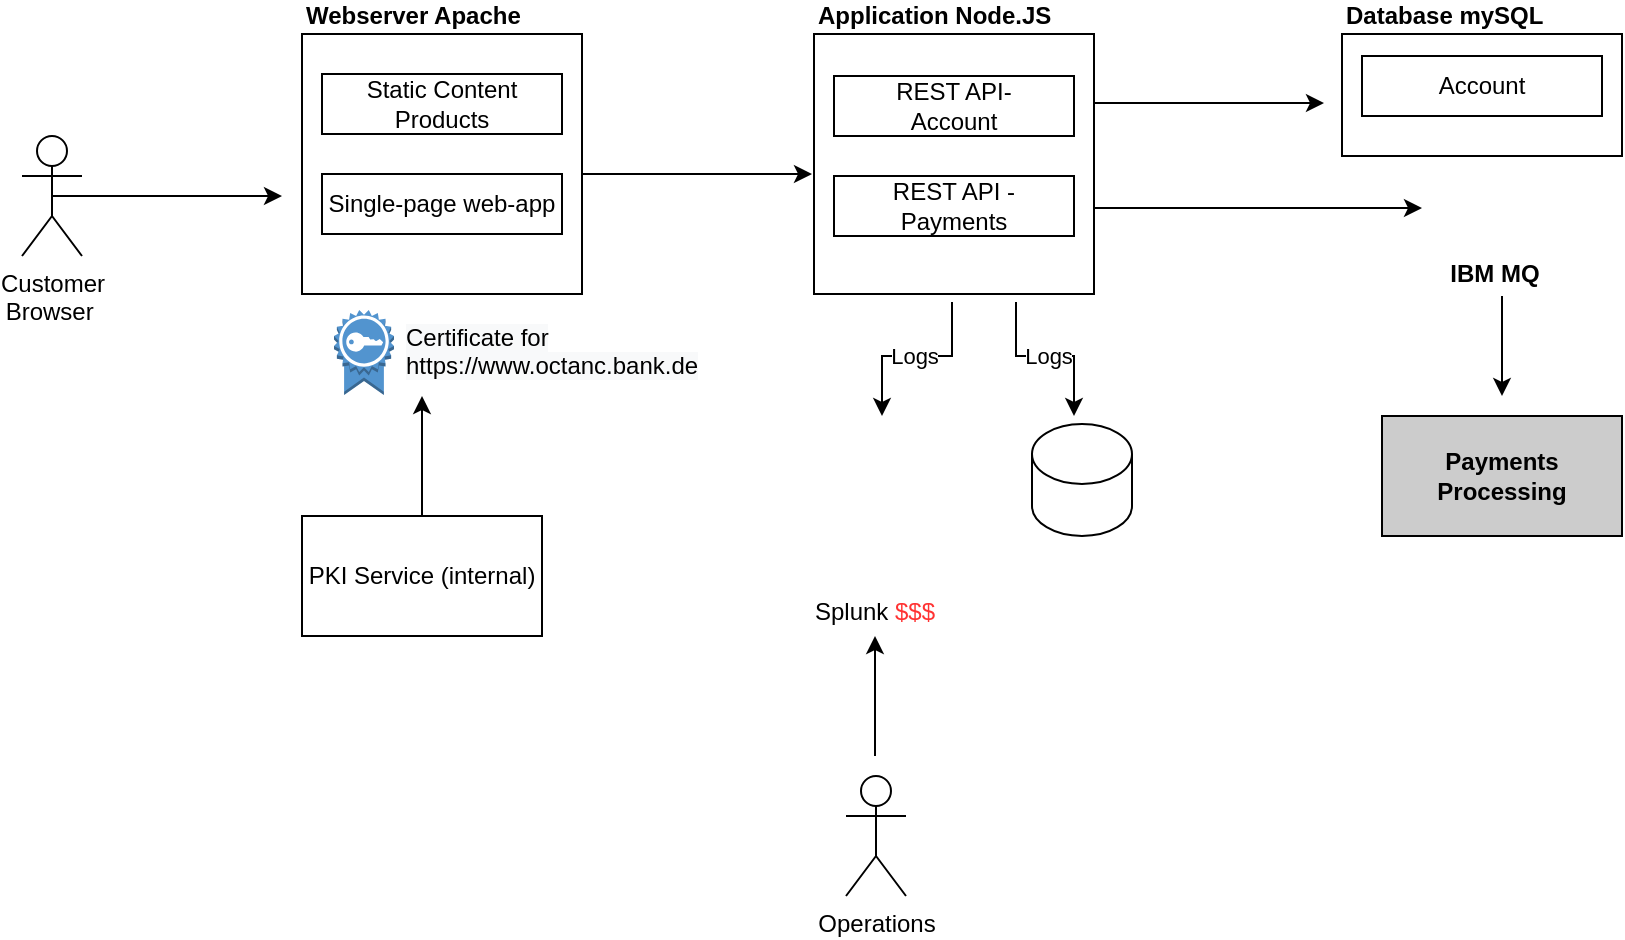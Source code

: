 <mxfile version="17.4.1" type="github">
  <diagram id="zmWSVabufeFTBVraKyuk" name="Page-1">
    <mxGraphModel dx="1461" dy="831" grid="1" gridSize="10" guides="1" tooltips="1" connect="1" arrows="1" fold="1" page="1" pageScale="1" pageWidth="1169" pageHeight="827" math="0" shadow="0">
      <root>
        <mxCell id="0" />
        <mxCell id="1" parent="0" />
        <mxCell id="v6_RPd99EKN4T1AolEmN-8" value="Application Node.JS" style="rounded=0;whiteSpace=wrap;html=1;align=left;labelPosition=center;verticalLabelPosition=top;verticalAlign=bottom;fontStyle=1" parent="1" vertex="1">
          <mxGeometry x="476" y="139" width="140" height="130" as="geometry" />
        </mxCell>
        <mxCell id="v6_RPd99EKN4T1AolEmN-13" style="edgeStyle=orthogonalEdgeStyle;rounded=0;orthogonalLoop=1;jettySize=auto;html=1;exitX=0.5;exitY=0.5;exitDx=0;exitDy=0;exitPerimeter=0;" parent="1" source="v6_RPd99EKN4T1AolEmN-9" edge="1">
          <mxGeometry relative="1" as="geometry">
            <mxPoint x="210" y="220" as="targetPoint" />
          </mxGeometry>
        </mxCell>
        <mxCell id="v6_RPd99EKN4T1AolEmN-9" value="Customer&lt;br&gt;Browser&amp;nbsp;&lt;br&gt;" style="shape=umlActor;verticalLabelPosition=bottom;verticalAlign=top;html=1;outlineConnect=0;" parent="1" vertex="1">
          <mxGeometry x="80" y="190" width="30" height="60" as="geometry" />
        </mxCell>
        <mxCell id="v6_RPd99EKN4T1AolEmN-10" value="Static content" style="rounded=0;whiteSpace=wrap;html=1;" parent="1" vertex="1">
          <mxGeometry x="230" y="159" width="120" height="30" as="geometry" />
        </mxCell>
        <mxCell id="v6_RPd99EKN4T1AolEmN-11" value="REST API- &lt;br&gt;Account" style="rounded=0;whiteSpace=wrap;html=1;" parent="1" vertex="1">
          <mxGeometry x="486" y="160" width="120" height="30" as="geometry" />
        </mxCell>
        <mxCell id="v6_RPd99EKN4T1AolEmN-12" value="REST API - &lt;br&gt;Payments" style="rounded=0;whiteSpace=wrap;html=1;" parent="1" vertex="1">
          <mxGeometry x="486" y="210" width="120" height="30" as="geometry" />
        </mxCell>
        <mxCell id="v6_RPd99EKN4T1AolEmN-15" value="" style="outlineConnect=0;dashed=0;verticalLabelPosition=bottom;verticalAlign=top;align=center;html=1;shape=mxgraph.aws3.certificate;fillColor=#5294CF;gradientColor=none;" parent="1" vertex="1">
          <mxGeometry x="236" y="277" width="30" height="42.5" as="geometry" />
        </mxCell>
        <mxCell id="v6_RPd99EKN4T1AolEmN-16" value="&lt;meta charset=&quot;utf-8&quot;&gt;&lt;span style=&quot;color: rgb(0, 0, 0); font-family: helvetica; font-size: 12px; font-style: normal; font-weight: 400; letter-spacing: normal; text-align: center; text-indent: 0px; text-transform: none; word-spacing: 0px; background-color: rgb(248, 249, 250); display: inline; float: none;&quot;&gt;Certificate for https://www.octanc.bank.de&lt;/span&gt;" style="text;whiteSpace=wrap;html=1;" parent="1" vertex="1">
          <mxGeometry x="270" y="277" width="100" height="30" as="geometry" />
        </mxCell>
        <mxCell id="v6_RPd99EKN4T1AolEmN-19" value="PKI Service (internal)" style="rounded=0;whiteSpace=wrap;html=1;fillColor=#FFFFFF;" parent="1" vertex="1">
          <mxGeometry x="220" y="380" width="120" height="60" as="geometry" />
        </mxCell>
        <mxCell id="v6_RPd99EKN4T1AolEmN-21" value="Webserver Apache" style="rounded=0;whiteSpace=wrap;html=1;align=left;labelPosition=center;verticalLabelPosition=top;verticalAlign=bottom;fontStyle=1" parent="1" vertex="1">
          <mxGeometry x="220" y="139" width="140" height="130" as="geometry" />
        </mxCell>
        <mxCell id="v6_RPd99EKN4T1AolEmN-23" value="Static Content&lt;br&gt;Products" style="rounded=0;whiteSpace=wrap;html=1;" parent="1" vertex="1">
          <mxGeometry x="230" y="159" width="120" height="30" as="geometry" />
        </mxCell>
        <mxCell id="v6_RPd99EKN4T1AolEmN-24" value="Single-page web-app" style="rounded=0;whiteSpace=wrap;html=1;" parent="1" vertex="1">
          <mxGeometry x="230" y="209" width="120" height="30" as="geometry" />
        </mxCell>
        <mxCell id="v6_RPd99EKN4T1AolEmN-28" style="edgeStyle=orthogonalEdgeStyle;rounded=0;orthogonalLoop=1;jettySize=auto;html=1;exitX=0.5;exitY=0.5;exitDx=0;exitDy=0;exitPerimeter=0;" parent="1" edge="1">
          <mxGeometry relative="1" as="geometry">
            <mxPoint x="475" y="209" as="targetPoint" />
            <mxPoint x="360" y="209" as="sourcePoint" />
          </mxGeometry>
        </mxCell>
        <mxCell id="v6_RPd99EKN4T1AolEmN-29" value="Database mySQL" style="rounded=0;whiteSpace=wrap;html=1;align=left;labelPosition=center;verticalLabelPosition=top;verticalAlign=bottom;fontStyle=1" parent="1" vertex="1">
          <mxGeometry x="740" y="139" width="140" height="61" as="geometry" />
        </mxCell>
        <mxCell id="v6_RPd99EKN4T1AolEmN-30" value="Account" style="rounded=0;whiteSpace=wrap;html=1;" parent="1" vertex="1">
          <mxGeometry x="750" y="150" width="120" height="30" as="geometry" />
        </mxCell>
        <mxCell id="v6_RPd99EKN4T1AolEmN-36" value="&lt;b&gt;IBM MQ&lt;/b&gt;" style="shape=image;html=1;verticalAlign=top;verticalLabelPosition=bottom;labelBackgroundColor=#ffffff;imageAspect=0;aspect=fixed;image=https://cdn0.iconfinder.com/data/icons/evericons-24px-vol-2/24/queue-128.png;fillColor=#FFB60A;" parent="1" vertex="1">
          <mxGeometry x="797.5" y="208" width="37" height="37" as="geometry" />
        </mxCell>
        <mxCell id="v6_RPd99EKN4T1AolEmN-41" style="edgeStyle=orthogonalEdgeStyle;rounded=0;orthogonalLoop=1;jettySize=auto;html=1;exitX=0.5;exitY=0.5;exitDx=0;exitDy=0;exitPerimeter=0;" parent="1" edge="1">
          <mxGeometry relative="1" as="geometry">
            <mxPoint x="731" y="173.5" as="targetPoint" />
            <mxPoint x="616" y="173.5" as="sourcePoint" />
          </mxGeometry>
        </mxCell>
        <mxCell id="v6_RPd99EKN4T1AolEmN-43" style="edgeStyle=orthogonalEdgeStyle;rounded=0;orthogonalLoop=1;jettySize=auto;html=1;exitX=0.5;exitY=0.5;exitDx=0;exitDy=0;exitPerimeter=0;" parent="1" edge="1">
          <mxGeometry relative="1" as="geometry">
            <mxPoint x="280" y="320" as="targetPoint" />
            <mxPoint x="280" y="380" as="sourcePoint" />
          </mxGeometry>
        </mxCell>
        <mxCell id="v6_RPd99EKN4T1AolEmN-45" style="edgeStyle=orthogonalEdgeStyle;rounded=0;orthogonalLoop=1;jettySize=auto;html=1;exitX=0.5;exitY=0.5;exitDx=0;exitDy=0;exitPerimeter=0;" parent="1" edge="1">
          <mxGeometry relative="1" as="geometry">
            <mxPoint x="780" y="226" as="targetPoint" />
            <mxPoint x="616" y="226" as="sourcePoint" />
          </mxGeometry>
        </mxCell>
        <mxCell id="v6_RPd99EKN4T1AolEmN-46" value="Operations" style="shape=umlActor;verticalLabelPosition=bottom;verticalAlign=top;html=1;outlineConnect=0;" parent="1" vertex="1">
          <mxGeometry x="492" y="510" width="30" height="60" as="geometry" />
        </mxCell>
        <mxCell id="v6_RPd99EKN4T1AolEmN-47" style="edgeStyle=orthogonalEdgeStyle;rounded=0;orthogonalLoop=1;jettySize=auto;html=1;" parent="1" edge="1">
          <mxGeometry relative="1" as="geometry">
            <mxPoint x="820" y="320" as="targetPoint" />
            <mxPoint x="820" y="270" as="sourcePoint" />
          </mxGeometry>
        </mxCell>
        <mxCell id="v6_RPd99EKN4T1AolEmN-53" value="&lt;b&gt;Payments Processing&lt;/b&gt;" style="rounded=0;whiteSpace=wrap;html=1;labelBackgroundColor=none;fillColor=#CCCCCC;" parent="1" vertex="1">
          <mxGeometry x="760" y="330" width="120" height="60" as="geometry" />
        </mxCell>
        <mxCell id="v6_RPd99EKN4T1AolEmN-54" value="Splunk &lt;font color=&quot;#ff3333&quot;&gt;$$$&lt;/font&gt;" style="shape=image;html=1;verticalAlign=top;verticalLabelPosition=bottom;labelBackgroundColor=#ffffff;imageAspect=0;aspect=fixed;image=https://cdn1.iconfinder.com/data/icons/100-basic-for-user-interface/32/29-Screen-128.png;fillColor=#CCCCCC;" parent="1" vertex="1">
          <mxGeometry x="466" y="334" width="80" height="80" as="geometry" />
        </mxCell>
        <mxCell id="v6_RPd99EKN4T1AolEmN-57" value="" style="shape=image;html=1;verticalAlign=top;verticalLabelPosition=bottom;labelBackgroundColor=#ffffff;imageAspect=0;aspect=fixed;image=https://cdn2.iconfinder.com/data/icons/bitsies/128/PieChart-128.png;fillColor=#CCCCCC;" parent="1" vertex="1">
          <mxGeometry x="491.5" y="345.5" width="29" height="29" as="geometry" />
        </mxCell>
        <mxCell id="v6_RPd99EKN4T1AolEmN-59" style="edgeStyle=orthogonalEdgeStyle;rounded=0;orthogonalLoop=1;jettySize=auto;html=1;exitX=0.5;exitY=0.5;exitDx=0;exitDy=0;exitPerimeter=0;" parent="1" edge="1">
          <mxGeometry relative="1" as="geometry">
            <mxPoint x="506.5" y="440" as="targetPoint" />
            <mxPoint x="506.5" y="500" as="sourcePoint" />
          </mxGeometry>
        </mxCell>
        <mxCell id="v6_RPd99EKN4T1AolEmN-60" value="Logs" style="edgeStyle=orthogonalEdgeStyle;rounded=0;orthogonalLoop=1;jettySize=auto;html=1;exitX=0.5;exitY=0.5;exitDx=0;exitDy=0;exitPerimeter=0;" parent="1" edge="1">
          <mxGeometry relative="1" as="geometry">
            <mxPoint x="510" y="330" as="targetPoint" />
            <mxPoint x="545" y="273" as="sourcePoint" />
            <Array as="points">
              <mxPoint x="545" y="300" />
              <mxPoint x="510" y="300" />
            </Array>
          </mxGeometry>
        </mxCell>
        <mxCell id="DyiT2nZ9JWQgzZe5PUJg-1" value="" style="shape=cylinder3;whiteSpace=wrap;html=1;boundedLbl=1;backgroundOutline=1;size=15;" vertex="1" parent="1">
          <mxGeometry x="585" y="334" width="50" height="56" as="geometry" />
        </mxCell>
        <mxCell id="DyiT2nZ9JWQgzZe5PUJg-5" value="Logs" style="edgeStyle=orthogonalEdgeStyle;rounded=0;orthogonalLoop=1;jettySize=auto;html=1;exitX=0.5;exitY=0.5;exitDx=0;exitDy=0;exitPerimeter=0;" edge="1" parent="1">
          <mxGeometry relative="1" as="geometry">
            <mxPoint x="606" y="330" as="targetPoint" />
            <mxPoint x="577" y="273" as="sourcePoint" />
            <Array as="points">
              <mxPoint x="577" y="300" />
              <mxPoint x="606" y="300" />
              <mxPoint x="606" y="330" />
            </Array>
          </mxGeometry>
        </mxCell>
      </root>
    </mxGraphModel>
  </diagram>
</mxfile>
